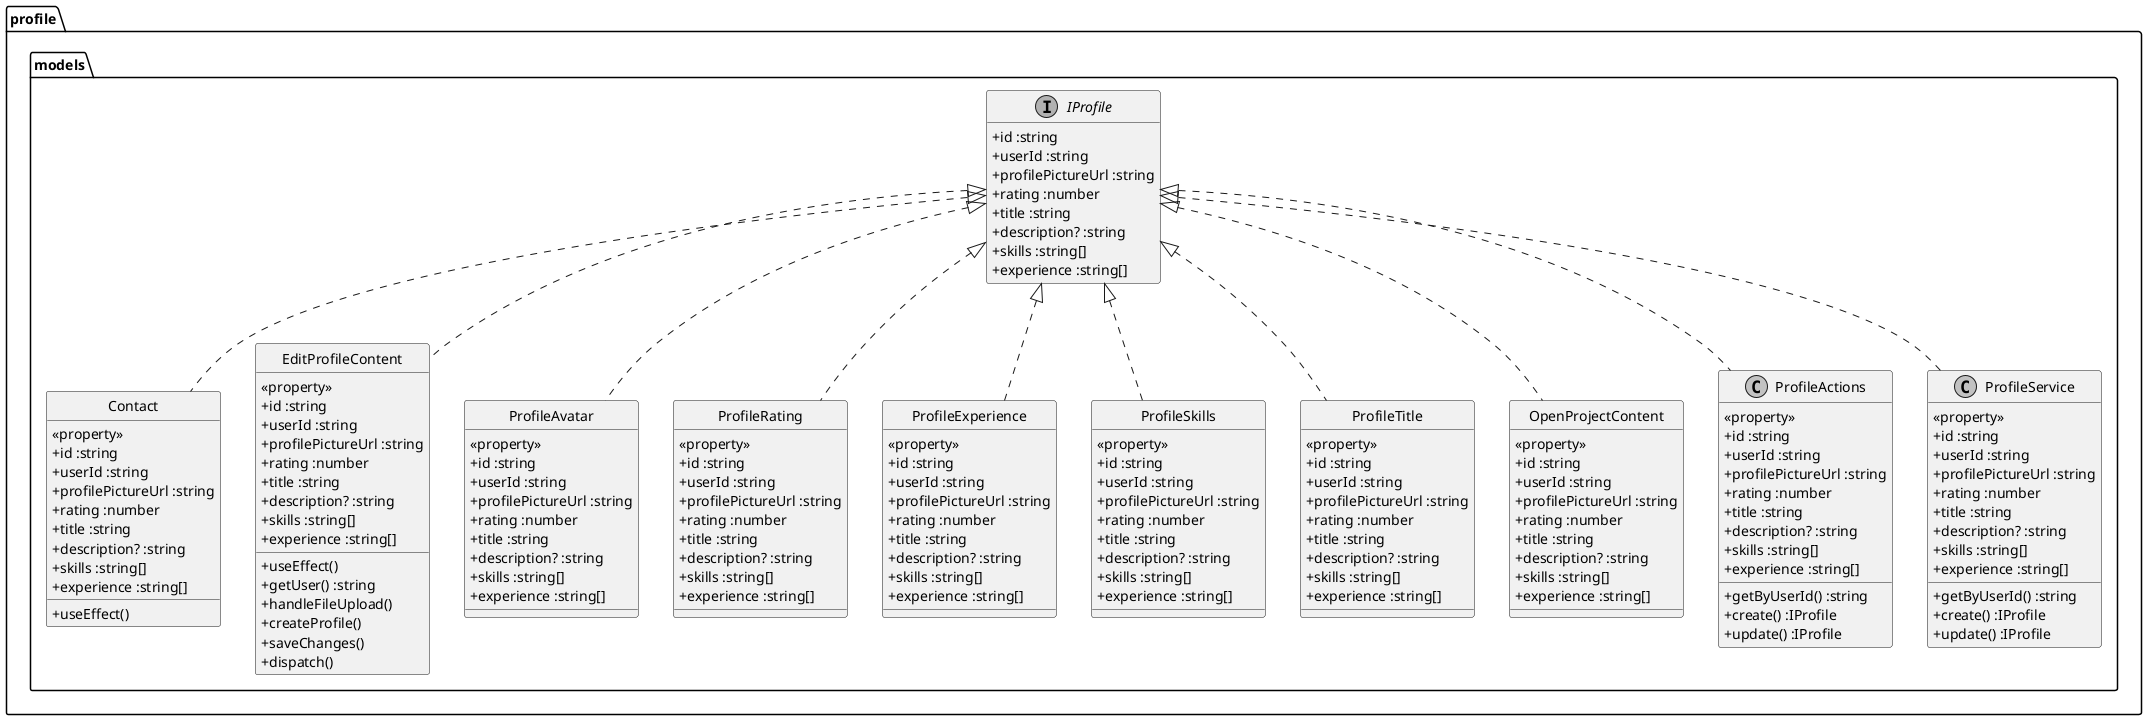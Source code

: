 @startuml

 skinparam monochrome true
 skinparam classAttributeIconSize 0
 top to bottom direction
package "profile.models"{
  
  interface "IProfile" {
    + id :string
    + userId :string
    + profilePictureUrl :string
    + rating :number
    + title :string
    + description? :string
    + skills :string[]
    + experience :string[]
  }
  hide IProfile  methods

  

class "Contact" {
  + useEffect()
  <<property>>
    + id :string
    + userId :string
    + profilePictureUrl :string
    + rating :number
    + title :string
    + description? :string
    + skills :string[]
    + experience :string[]
}
hide Contact circle

class "EditProfileContent" {
  + useEffect()
  + getUser() :string
  + handleFileUpload()
  + createProfile()
  + saveChanges()
  + dispatch()
  <<property>>
    + id :string
    + userId :string
    + profilePictureUrl :string
    + rating :number
    + title :string
    + description? :string
    + skills :string[]
    + experience :string[]
}
hide EditProfileContent circle

class "ProfileAvatar" {
  <<property>>
    + id :string
    + userId :string
    + profilePictureUrl :string
    + rating :number
    + title :string
    + description? :string
    + skills :string[]
    + experience :string[]
}
hide ProfileAvatar circle

class "ProfileRating" {
  <<property>>
    + id :string
    + userId :string
    + profilePictureUrl :string
    + rating :number
    + title :string
    + description? :string
    + skills :string[]
    + experience :string[]
}
hide ProfileRating circle
  
class "ProfileExperience" {
  <<property>>
    + id :string
    + userId :string
    + profilePictureUrl :string
    + rating :number
    + title :string
    + description? :string
    + skills :string[]
    + experience :string[]
}
hide ProfileExperience circle

  
class "ProfileSkills" {
  <<property>>
    + id :string
    + userId :string
    + profilePictureUrl :string
    + rating :number
    + title :string
    + description? :string
    + skills :string[]
    + experience :string[]
}
hide ProfileSkills circle
  
class "ProfileTitle" {
  <<property>>
    + id :string
    + userId :string
    + profilePictureUrl :string
    + rating :number
    + title :string
    + description? :string
    + skills :string[]
    + experience :string[]
}
hide ProfileTitle circle
  
class "OpenProjectContent" {
  <<property>>
    + id :string
    + userId :string
    + profilePictureUrl :string
    + rating :number
    + title :string
    + description? :string
    + skills :string[]
    + experience :string[]
}
hide OpenProjectContent circle

class "ProfileActions" {
  + getByUserId() :string
  + create() :IProfile
  + update() :IProfile
  <<property>>
    + id :string
    + userId :string
    + profilePictureUrl :string
    + rating :number
    + title :string
    + description? :string
    + skills :string[]
    + experience :string[]
}

class "ProfileService" {
  + getByUserId() :string
  + create() :IProfile
  + update() :IProfile
  <<property>>
    + id :string
    + userId :string
    + profilePictureUrl :string
    + rating :number
    + title :string
    + description? :string
    + skills :string[]
    + experience :string[]
}
  

  IProfile <|.. Contact 
  IProfile <|.. EditProfileContent
  IProfile <|.. ProfileAvatar 
  IProfile <|.. ProfileRating
  IProfile <|.. ProfileExperience 
  IProfile <|.. ProfileSkills
  IProfile <|.. ProfileTitle 
  IProfile <|.. OpenProjectContent
  IProfile <|.. ProfileActions 
  IProfile <|.. ProfileService
  
}


@enduml
